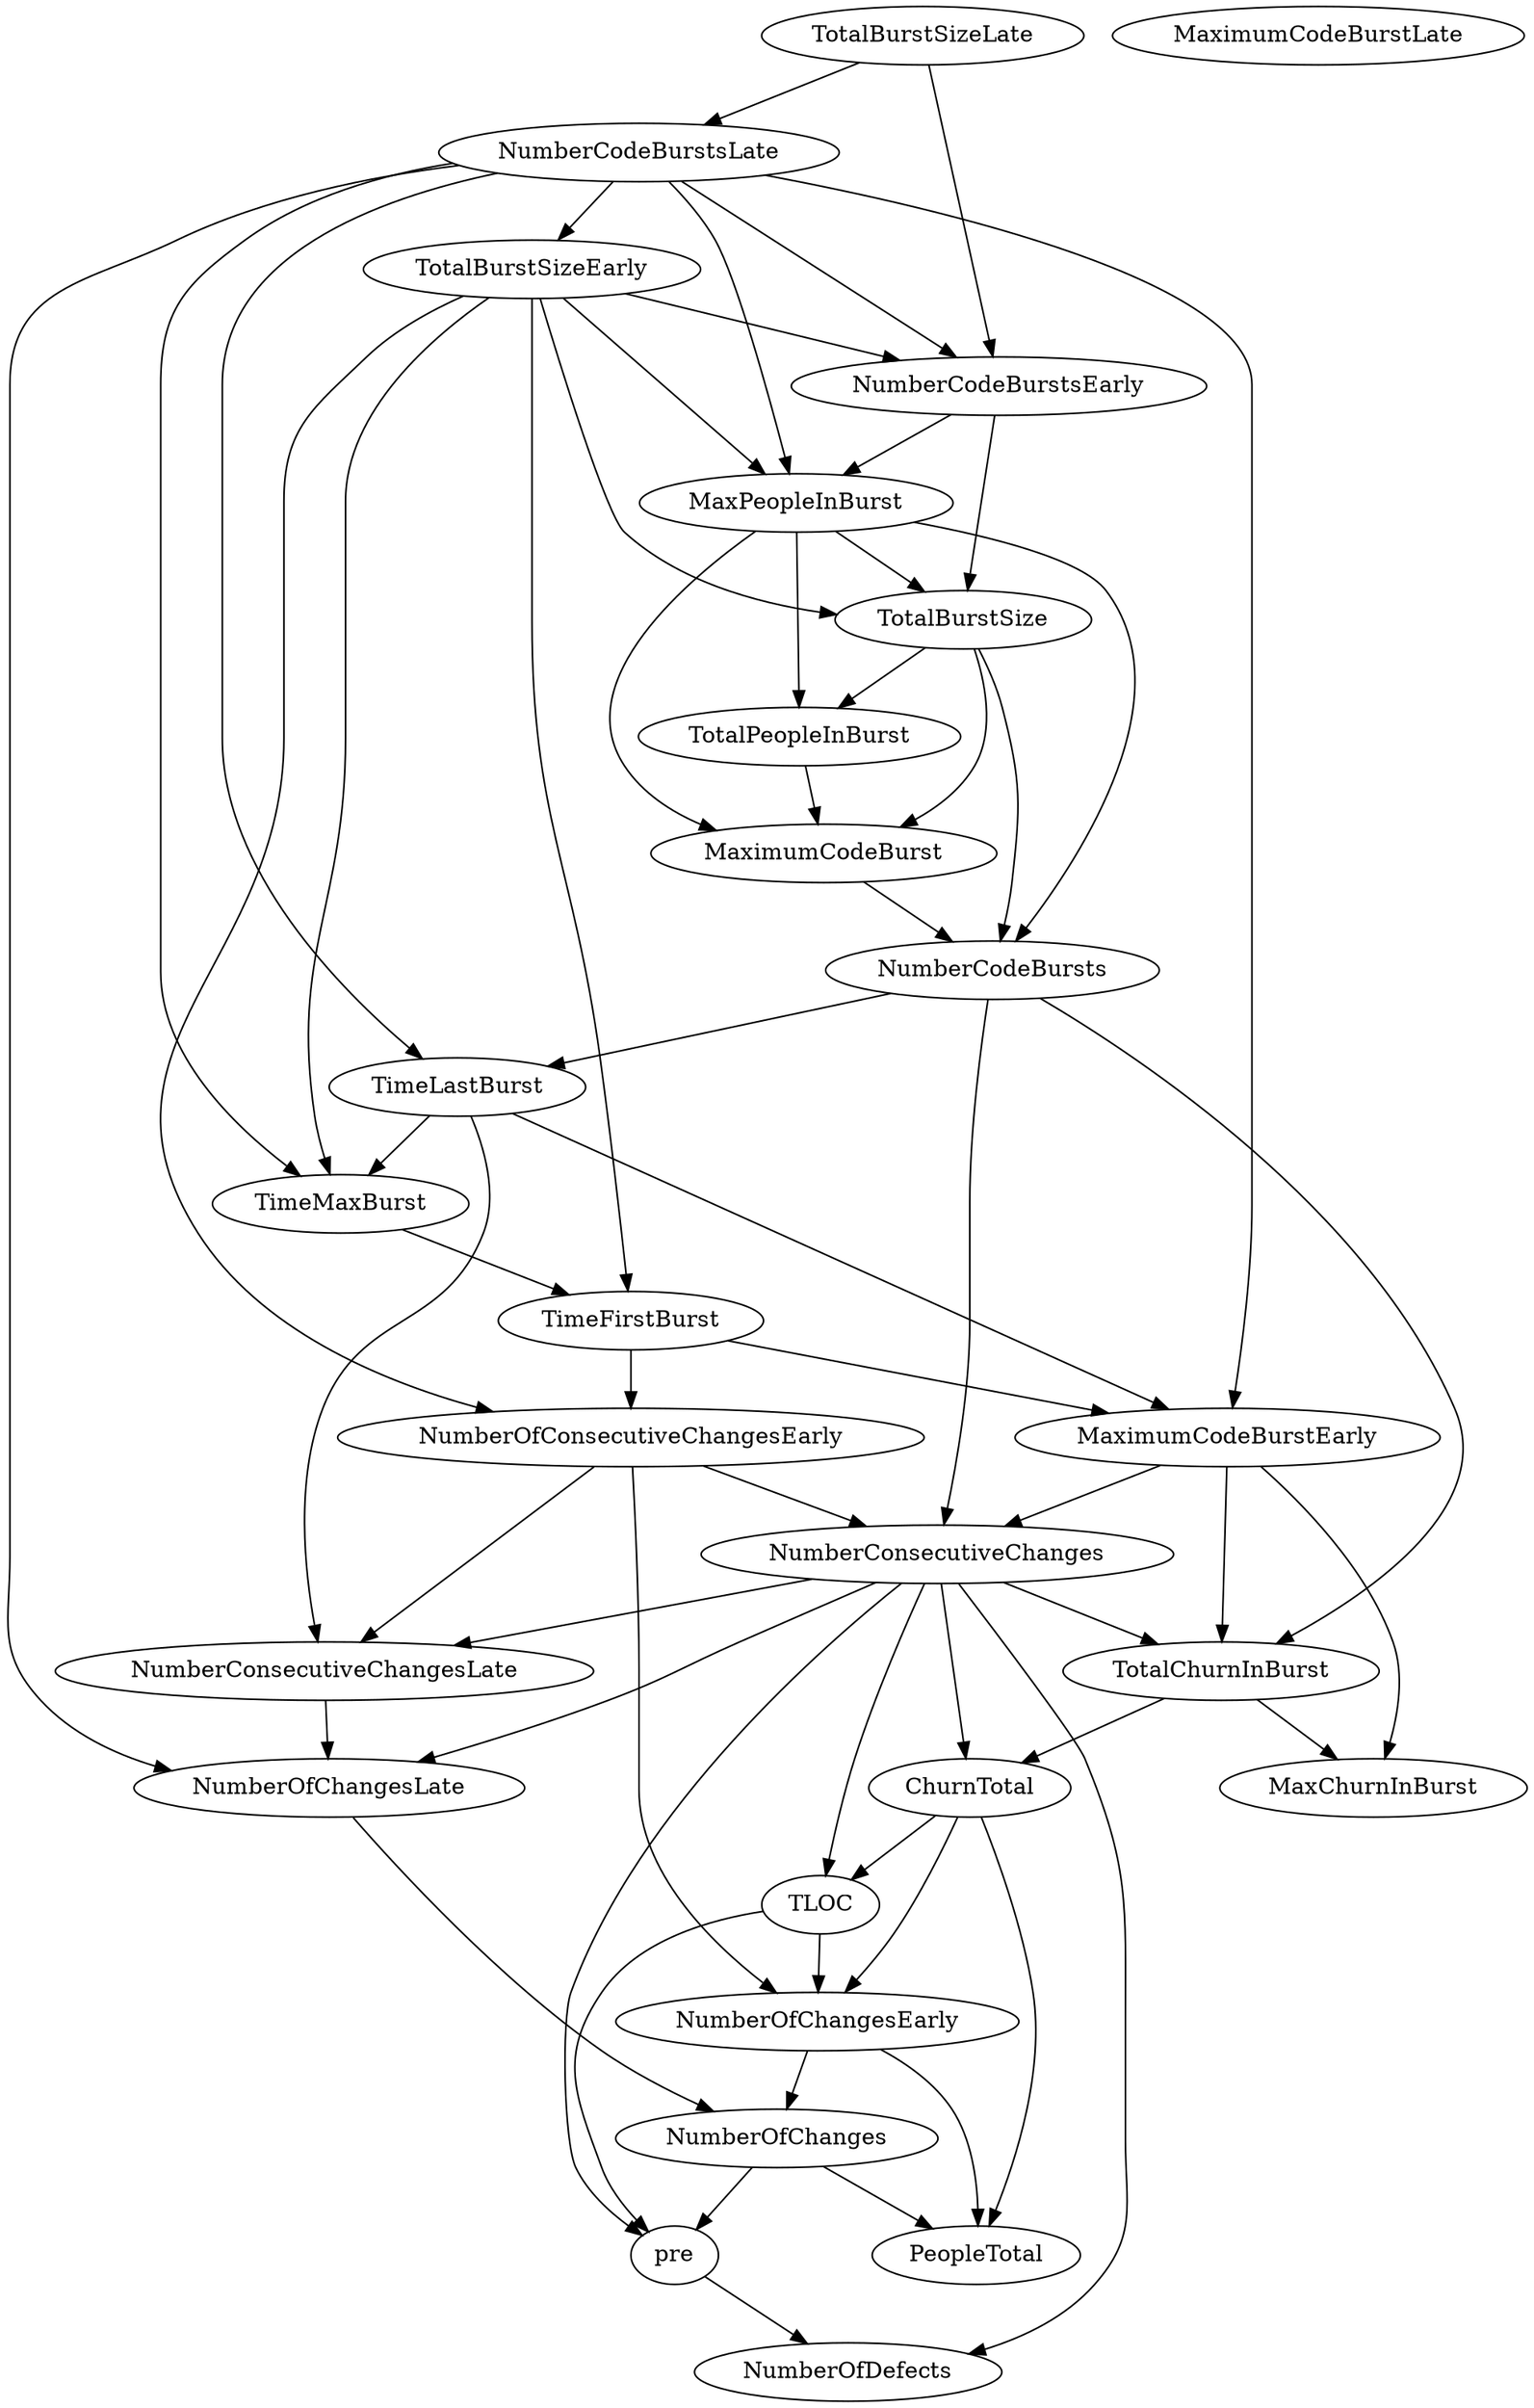 digraph {
   TotalPeopleInBurst;
   MaximumCodeBurstLate;
   NumberOfChanges;
   MaxPeopleInBurst;
   TotalBurstSizeLate;
   NumberCodeBurstsLate;
   NumberOfChangesLate;
   NumberOfChangesEarly;
   MaxChurnInBurst;
   MaximumCodeBurstEarly;
   NumberCodeBurstsEarly;
   TimeFirstBurst;
   TotalChurnInBurst;
   ChurnTotal;
   MaximumCodeBurst;
   NumberOfConsecutiveChangesEarly;
   NumberConsecutiveChangesLate;
   TotalBurstSizeEarly;
   TotalBurstSize;
   TimeMaxBurst;
   NumberConsecutiveChanges;
   TimeLastBurst;
   NumberCodeBursts;
   PeopleTotal;
   pre;
   NumberOfDefects;
   TLOC;
   TotalPeopleInBurst -> MaximumCodeBurst;
   NumberOfChanges -> PeopleTotal;
   NumberOfChanges -> pre;
   MaxPeopleInBurst -> TotalPeopleInBurst;
   MaxPeopleInBurst -> MaximumCodeBurst;
   MaxPeopleInBurst -> TotalBurstSize;
   MaxPeopleInBurst -> NumberCodeBursts;
   TotalBurstSizeLate -> NumberCodeBurstsLate;
   TotalBurstSizeLate -> NumberCodeBurstsEarly;
   NumberCodeBurstsLate -> MaxPeopleInBurst;
   NumberCodeBurstsLate -> NumberOfChangesLate;
   NumberCodeBurstsLate -> MaximumCodeBurstEarly;
   NumberCodeBurstsLate -> NumberCodeBurstsEarly;
   NumberCodeBurstsLate -> TotalBurstSizeEarly;
   NumberCodeBurstsLate -> TimeMaxBurst;
   NumberCodeBurstsLate -> TimeLastBurst;
   NumberOfChangesLate -> NumberOfChanges;
   NumberOfChangesEarly -> NumberOfChanges;
   NumberOfChangesEarly -> PeopleTotal;
   MaximumCodeBurstEarly -> MaxChurnInBurst;
   MaximumCodeBurstEarly -> TotalChurnInBurst;
   MaximumCodeBurstEarly -> NumberConsecutiveChanges;
   NumberCodeBurstsEarly -> MaxPeopleInBurst;
   NumberCodeBurstsEarly -> TotalBurstSize;
   TimeFirstBurst -> MaximumCodeBurstEarly;
   TimeFirstBurst -> NumberOfConsecutiveChangesEarly;
   TotalChurnInBurst -> MaxChurnInBurst;
   TotalChurnInBurst -> ChurnTotal;
   ChurnTotal -> NumberOfChangesEarly;
   ChurnTotal -> PeopleTotal;
   ChurnTotal -> TLOC;
   MaximumCodeBurst -> NumberCodeBursts;
   NumberOfConsecutiveChangesEarly -> NumberOfChangesEarly;
   NumberOfConsecutiveChangesEarly -> NumberConsecutiveChangesLate;
   NumberOfConsecutiveChangesEarly -> NumberConsecutiveChanges;
   NumberConsecutiveChangesLate -> NumberOfChangesLate;
   TotalBurstSizeEarly -> MaxPeopleInBurst;
   TotalBurstSizeEarly -> NumberCodeBurstsEarly;
   TotalBurstSizeEarly -> TimeFirstBurst;
   TotalBurstSizeEarly -> NumberOfConsecutiveChangesEarly;
   TotalBurstSizeEarly -> TotalBurstSize;
   TotalBurstSizeEarly -> TimeMaxBurst;
   TotalBurstSize -> TotalPeopleInBurst;
   TotalBurstSize -> MaximumCodeBurst;
   TotalBurstSize -> NumberCodeBursts;
   TimeMaxBurst -> TimeFirstBurst;
   NumberConsecutiveChanges -> NumberOfChangesLate;
   NumberConsecutiveChanges -> TotalChurnInBurst;
   NumberConsecutiveChanges -> ChurnTotal;
   NumberConsecutiveChanges -> NumberConsecutiveChangesLate;
   NumberConsecutiveChanges -> pre;
   NumberConsecutiveChanges -> NumberOfDefects;
   NumberConsecutiveChanges -> TLOC;
   TimeLastBurst -> MaximumCodeBurstEarly;
   TimeLastBurst -> NumberConsecutiveChangesLate;
   TimeLastBurst -> TimeMaxBurst;
   NumberCodeBursts -> TotalChurnInBurst;
   NumberCodeBursts -> NumberConsecutiveChanges;
   NumberCodeBursts -> TimeLastBurst;
   pre -> NumberOfDefects;
   TLOC -> NumberOfChangesEarly;
   TLOC -> pre;
}
